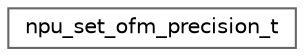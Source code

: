 digraph "Graphical Class Hierarchy"
{
 // LATEX_PDF_SIZE
  bgcolor="transparent";
  edge [fontname=Helvetica,fontsize=10,labelfontname=Helvetica,labelfontsize=10];
  node [fontname=Helvetica,fontsize=10,shape=box,height=0.2,width=0.4];
  rankdir="LR";
  Node0 [id="Node000000",label="npu_set_ofm_precision_t",height=0.2,width=0.4,color="grey40", fillcolor="white", style="filled",URL="$structnpu__set__ofm__precision__t.html",tooltip=" "];
}
